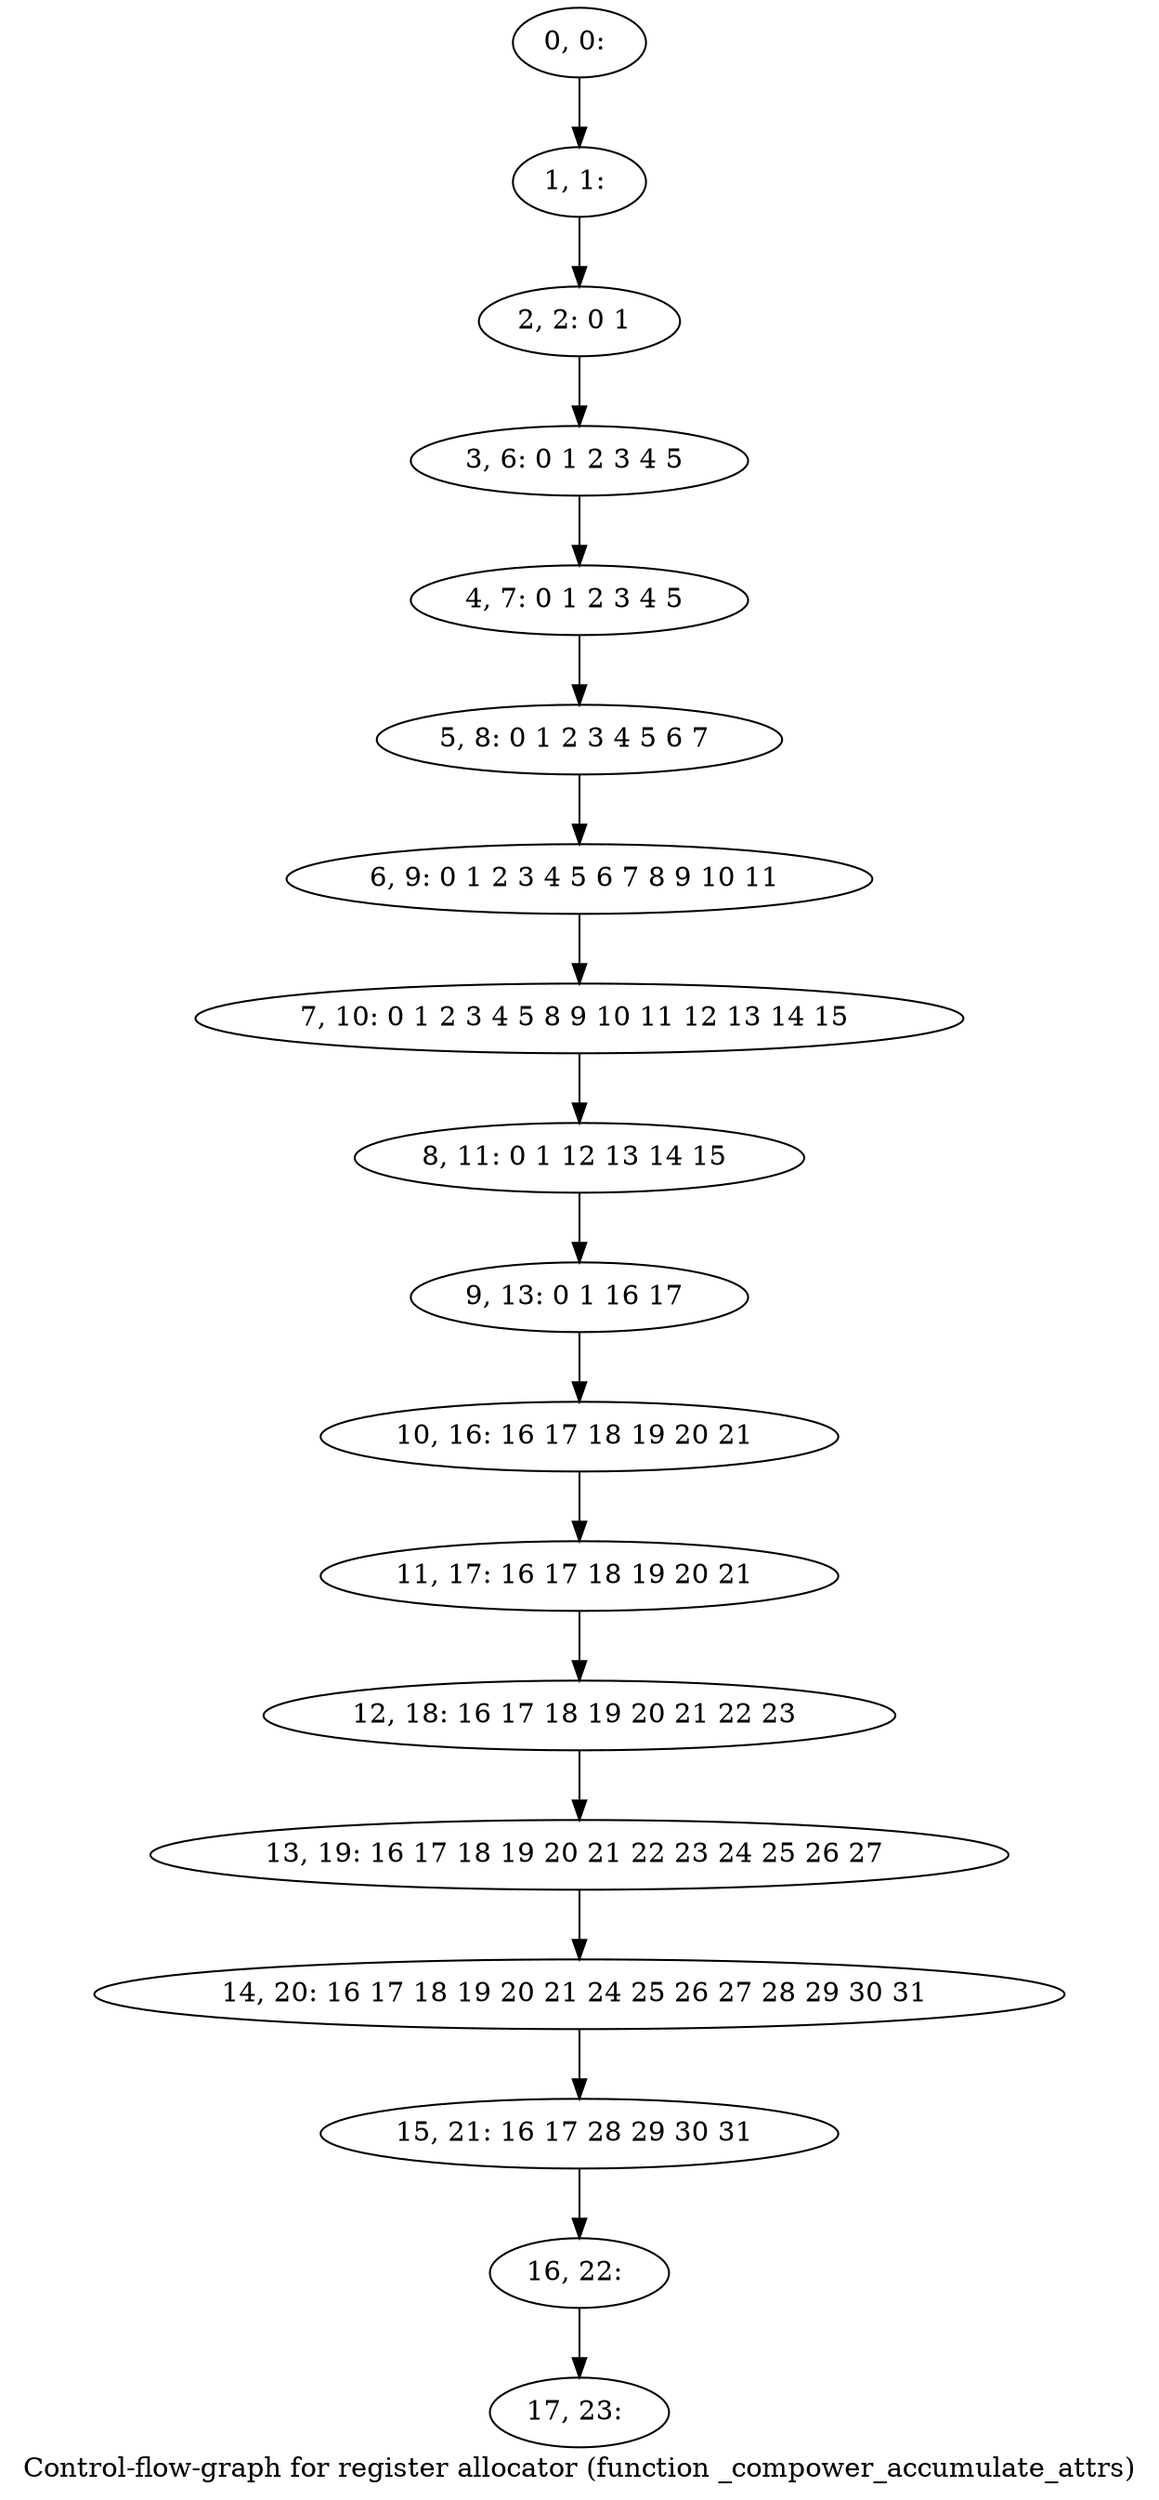 digraph G {
graph [label="Control-flow-graph for register allocator (function _compower_accumulate_attrs)"]
0[label="0, 0: "];
1[label="1, 1: "];
2[label="2, 2: 0 1 "];
3[label="3, 6: 0 1 2 3 4 5 "];
4[label="4, 7: 0 1 2 3 4 5 "];
5[label="5, 8: 0 1 2 3 4 5 6 7 "];
6[label="6, 9: 0 1 2 3 4 5 6 7 8 9 10 11 "];
7[label="7, 10: 0 1 2 3 4 5 8 9 10 11 12 13 14 15 "];
8[label="8, 11: 0 1 12 13 14 15 "];
9[label="9, 13: 0 1 16 17 "];
10[label="10, 16: 16 17 18 19 20 21 "];
11[label="11, 17: 16 17 18 19 20 21 "];
12[label="12, 18: 16 17 18 19 20 21 22 23 "];
13[label="13, 19: 16 17 18 19 20 21 22 23 24 25 26 27 "];
14[label="14, 20: 16 17 18 19 20 21 24 25 26 27 28 29 30 31 "];
15[label="15, 21: 16 17 28 29 30 31 "];
16[label="16, 22: "];
17[label="17, 23: "];
0->1 ;
1->2 ;
2->3 ;
3->4 ;
4->5 ;
5->6 ;
6->7 ;
7->8 ;
8->9 ;
9->10 ;
10->11 ;
11->12 ;
12->13 ;
13->14 ;
14->15 ;
15->16 ;
16->17 ;
}
